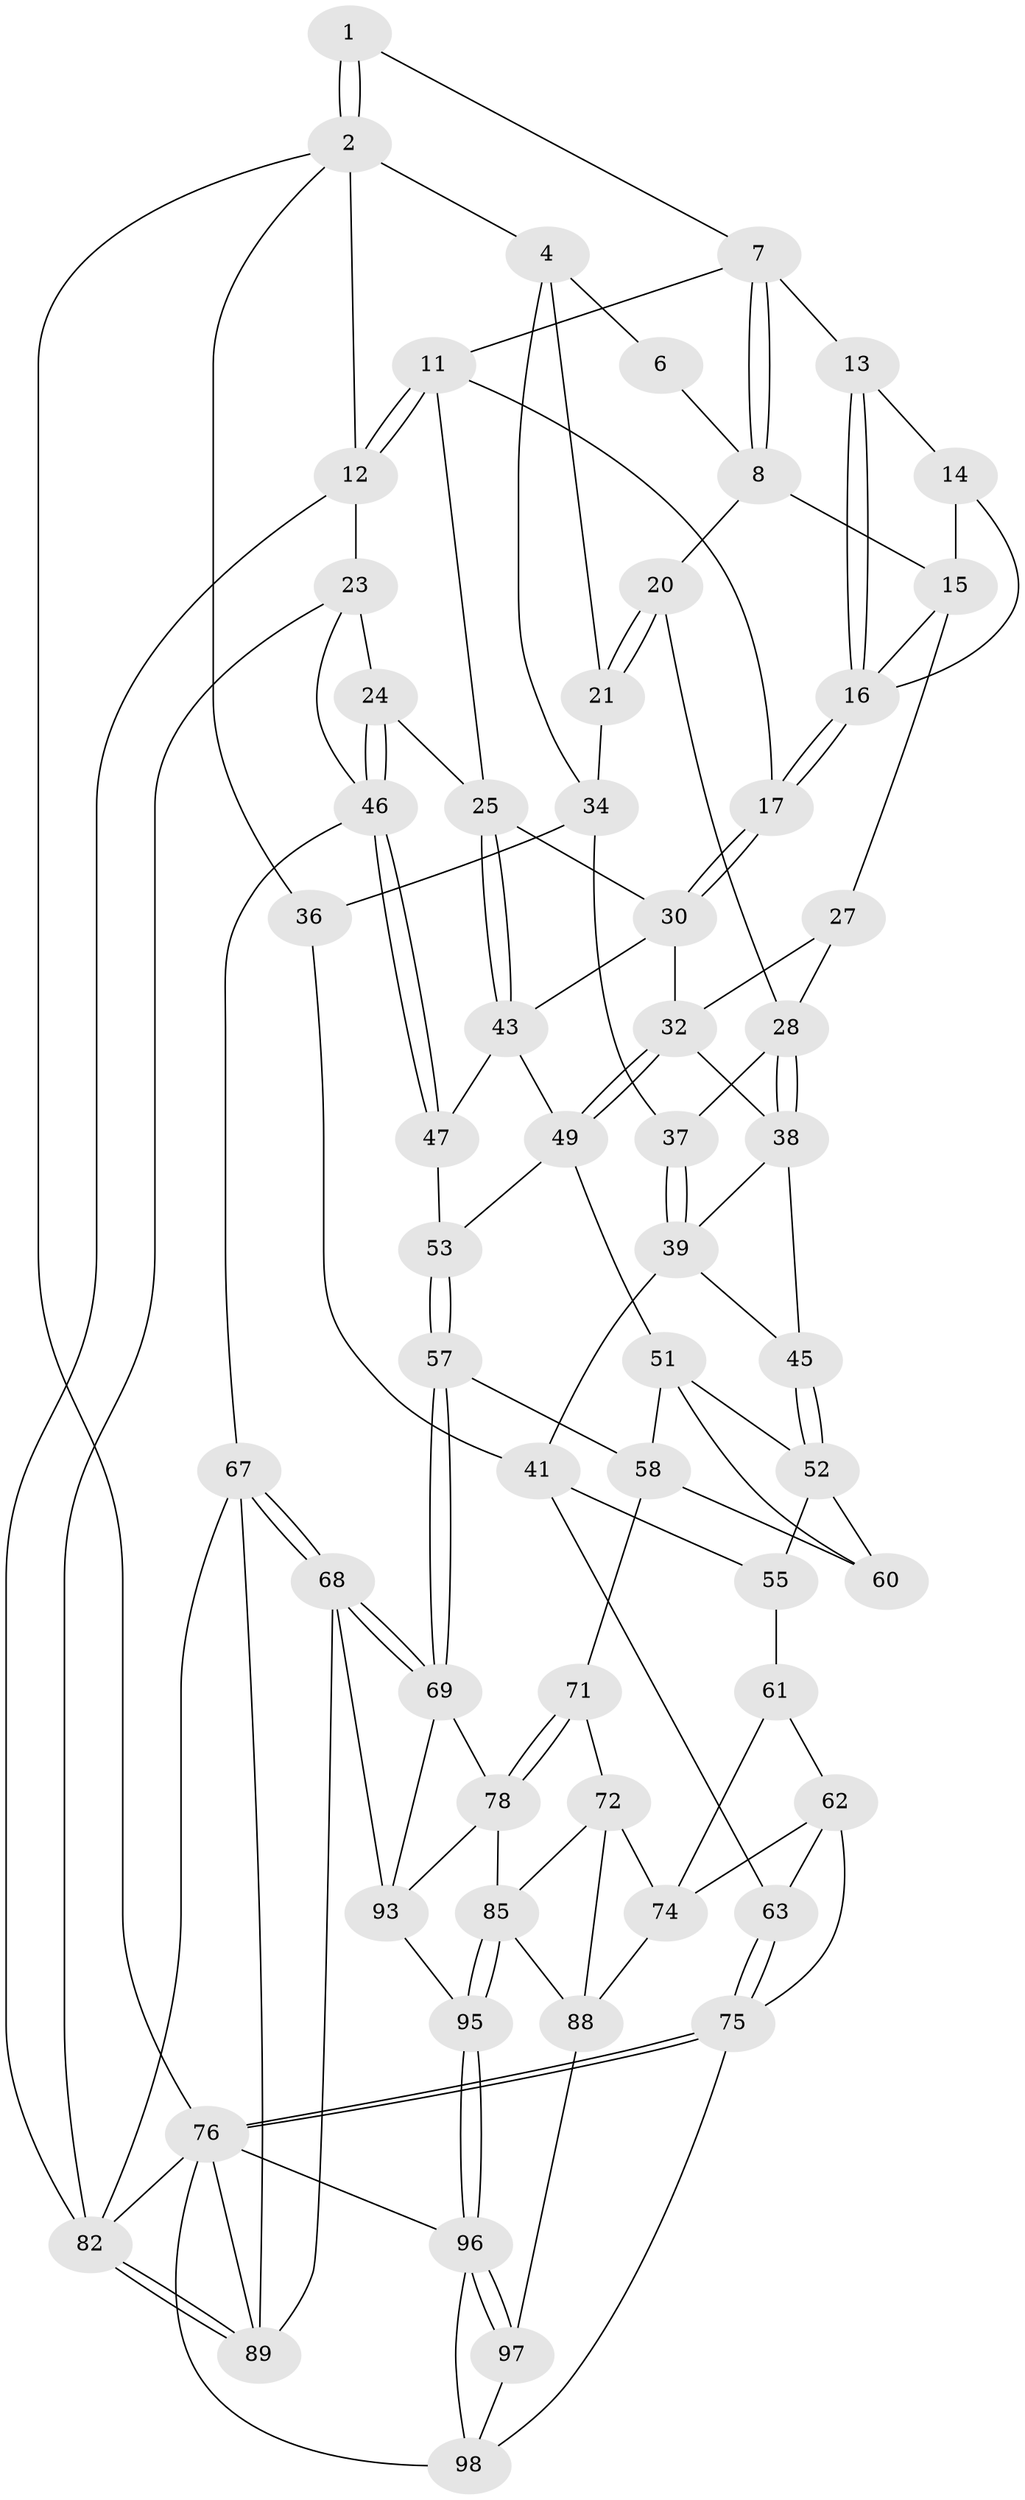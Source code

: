 // original degree distribution, {3: 0.019801980198019802, 6: 0.22772277227722773, 5: 0.49504950495049505, 4: 0.25742574257425743}
// Generated by graph-tools (version 1.1) at 2025/38/02/21/25 10:38:58]
// undirected, 61 vertices, 137 edges
graph export_dot {
graph [start="1"]
  node [color=gray90,style=filled];
  1 [pos="+0.20011182548874717+0"];
  2 [pos="+0+0",super="+3"];
  4 [pos="+0.03355140455573179+0.10272215152639741",super="+5"];
  6 [pos="+0.18136692735654486+0"];
  7 [pos="+0.3798795987060911+0",super="+10"];
  8 [pos="+0.33594740368940273+0.0802088627442832",super="+9"];
  11 [pos="+1+0",super="+18"];
  12 [pos="+1+0"];
  13 [pos="+0.5069273689768935+0"];
  14 [pos="+0.47749579682337084+0.061313292751243094"];
  15 [pos="+0.44993734976453037+0.10416372116782265",super="+22"];
  16 [pos="+0.5975844004090436+0.11226325729838608",super="+19"];
  17 [pos="+0.627267610663289+0.125525880371496"];
  20 [pos="+0.2871086026552785+0.16408475405395131"];
  21 [pos="+0.24063155259907204+0.13679431260173197"];
  23 [pos="+1+0.3390921936093703",super="+64"];
  24 [pos="+0.9656522465983424+0.29393238017847173"];
  25 [pos="+0.8450771934850686+0.2237494166706448",super="+26"];
  27 [pos="+0.45795680119401555+0.25007370684877817"];
  28 [pos="+0.2892761257233311+0.1731973064415187",super="+29"];
  30 [pos="+0.654868123735496+0.20002097400809443",super="+31"];
  32 [pos="+0.518857698884474+0.31596183549973633",super="+33"];
  34 [pos="+0.14447881175643315+0.14906250953660807",super="+35"];
  36 [pos="+0+0.3200842410960506"];
  37 [pos="+0.2106342596966841+0.2324380529434161"];
  38 [pos="+0.31473852443642264+0.33748025518535024",super="+44"];
  39 [pos="+0.21896138394837672+0.34429883326632643",super="+40"];
  41 [pos="+0.10253215292610346+0.45668908714082757",super="+42"];
  43 [pos="+0.7296317775694061+0.39932131022340406",super="+48"];
  45 [pos="+0.3452561454386919+0.4306546695874749"];
  46 [pos="+0.7580669378911108+0.4912145332608991",super="+65"];
  47 [pos="+0.7562921094659344+0.49046502161210387"];
  49 [pos="+0.5174667101412302+0.41030004283371047",super="+50"];
  51 [pos="+0.5048571097943649+0.45050174083615013",super="+59"];
  52 [pos="+0.3467618081140438+0.43481153440374937",super="+54"];
  53 [pos="+0.6898046546432746+0.52864636557459"];
  55 [pos="+0.23848849630954+0.5705325718680887",super="+56"];
  57 [pos="+0.6165413150086845+0.6083144474131335"];
  58 [pos="+0.555877923049757+0.5828809393120373",super="+66"];
  60 [pos="+0.3758170551283743+0.5697677619754772"];
  61 [pos="+0.13112947227524724+0.6424190006773653",super="+70"];
  62 [pos="+0.054448846012754515+0.6697532371420257",super="+80"];
  63 [pos="+0+0.44509054708086243"];
  67 [pos="+0.8102829523381947+0.74061186074759",super="+87"];
  68 [pos="+0.716249304859436+0.7873783045955021",super="+91"];
  69 [pos="+0.6027610474662358+0.7382516154328557",super="+77"];
  71 [pos="+0.40629707629043854+0.7055348166376427"];
  72 [pos="+0.390823373421224+0.7202313044394116",super="+73"];
  74 [pos="+0.23289317669521284+0.7525848448855158",super="+79"];
  75 [pos="+0+1",super="+81"];
  76 [pos="+0+1",super="+99"];
  78 [pos="+0.5765394408514753+0.7489733828852553",super="+84"];
  82 [pos="+1+0.8655604370797672",super="+83"];
  85 [pos="+0.4584574037845065+0.8926538527246372",super="+86"];
  88 [pos="+0.33901815318119155+0.8703594851451983",super="+92"];
  89 [pos="+0.9096689533672574+0.8955333049279494",super="+90"];
  93 [pos="+0.6099155829788977+0.9304779114037179",super="+94"];
  95 [pos="+0.421959738372603+1"];
  96 [pos="+0.4207560805585182+1",super="+100"];
  97 [pos="+0.3226334839791871+0.9582693063911445"];
  98 [pos="+0.1831609157698587+0.8976349016956933",super="+101"];
  1 -- 2;
  1 -- 2;
  1 -- 7;
  2 -- 12;
  2 -- 76;
  2 -- 4;
  2 -- 36;
  4 -- 34;
  4 -- 21;
  4 -- 6;
  6 -- 8;
  7 -- 8;
  7 -- 8;
  7 -- 11;
  7 -- 13;
  8 -- 15;
  8 -- 20;
  11 -- 12;
  11 -- 12;
  11 -- 17;
  11 -- 25;
  12 -- 23;
  12 -- 82;
  13 -- 14;
  13 -- 16;
  13 -- 16;
  14 -- 15;
  14 -- 16;
  15 -- 16;
  15 -- 27;
  16 -- 17;
  16 -- 17;
  17 -- 30;
  17 -- 30;
  20 -- 21;
  20 -- 21;
  20 -- 28;
  21 -- 34;
  23 -- 24;
  23 -- 82;
  23 -- 46;
  24 -- 25;
  24 -- 46;
  24 -- 46;
  25 -- 43;
  25 -- 43;
  25 -- 30;
  27 -- 28;
  27 -- 32;
  28 -- 38;
  28 -- 38;
  28 -- 37;
  30 -- 32;
  30 -- 43;
  32 -- 49;
  32 -- 49;
  32 -- 38;
  34 -- 36;
  34 -- 37;
  36 -- 41;
  37 -- 39;
  37 -- 39;
  38 -- 39;
  38 -- 45;
  39 -- 41;
  39 -- 45;
  41 -- 63;
  41 -- 55;
  43 -- 49;
  43 -- 47;
  45 -- 52;
  45 -- 52;
  46 -- 47;
  46 -- 47;
  46 -- 67;
  47 -- 53;
  49 -- 51;
  49 -- 53;
  51 -- 52;
  51 -- 58;
  51 -- 60;
  52 -- 60;
  52 -- 55;
  53 -- 57;
  53 -- 57;
  55 -- 61 [weight=2];
  57 -- 58;
  57 -- 69;
  57 -- 69;
  58 -- 60;
  58 -- 71;
  61 -- 62;
  61 -- 74;
  62 -- 63;
  62 -- 75;
  62 -- 74;
  63 -- 75;
  63 -- 75;
  67 -- 68;
  67 -- 68;
  67 -- 89;
  67 -- 82;
  68 -- 69;
  68 -- 69;
  68 -- 89;
  68 -- 93;
  69 -- 93;
  69 -- 78;
  71 -- 72;
  71 -- 78;
  71 -- 78;
  72 -- 74;
  72 -- 88;
  72 -- 85;
  74 -- 88;
  75 -- 76;
  75 -- 76;
  75 -- 98;
  76 -- 98;
  76 -- 96;
  76 -- 89;
  76 -- 82;
  78 -- 85;
  78 -- 93;
  82 -- 89;
  82 -- 89;
  85 -- 95;
  85 -- 95;
  85 -- 88;
  88 -- 97;
  93 -- 95;
  95 -- 96;
  95 -- 96;
  96 -- 97;
  96 -- 97;
  96 -- 98;
  97 -- 98;
}
